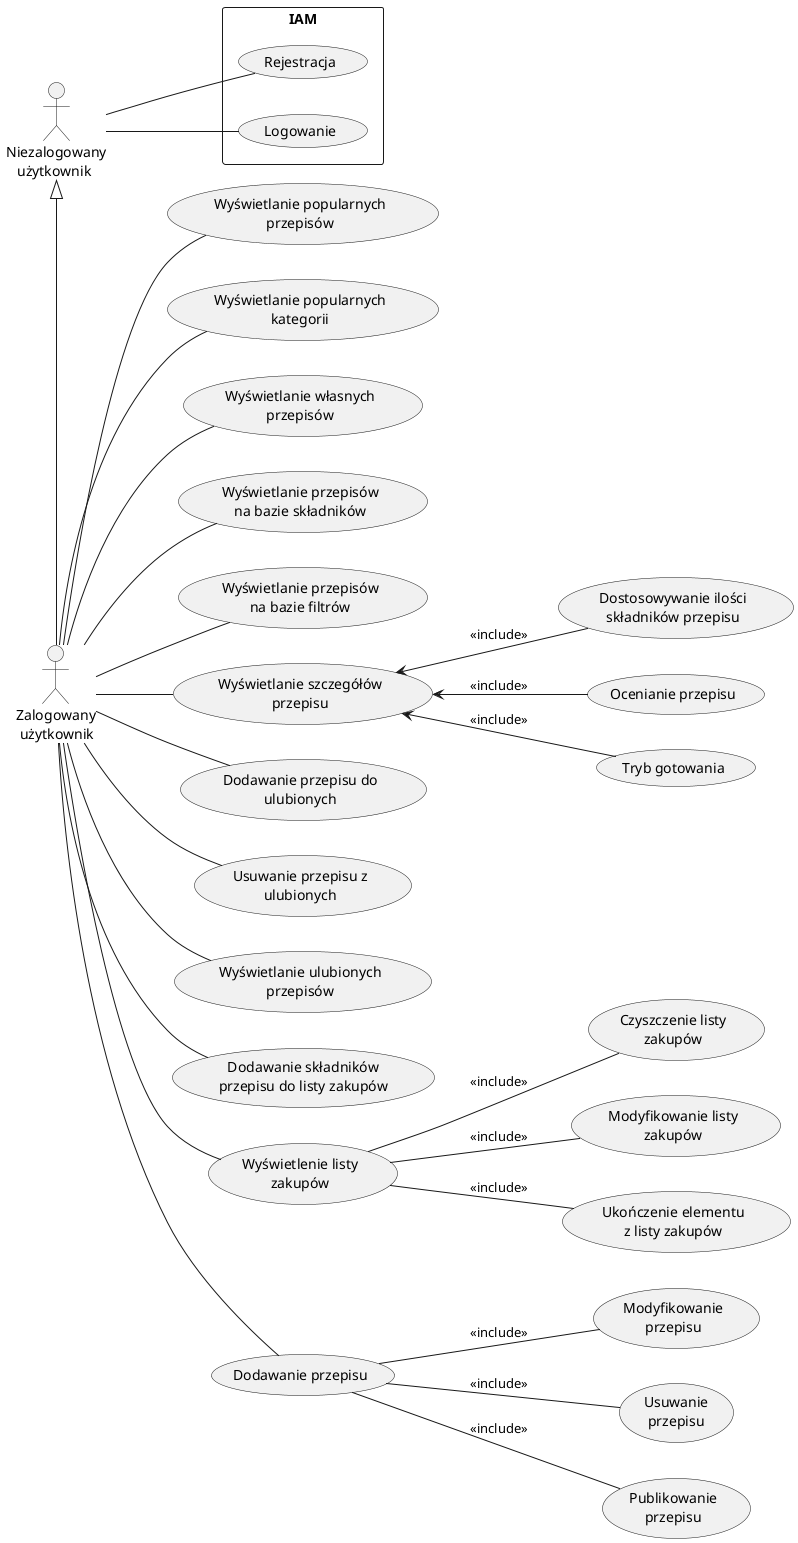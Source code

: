 @startuml
left to right direction

actor "Niezalogowany\n   użytkownik" as anonymous_user
actor "Zalogowany\n użytkownik" as logged_in_user

rectangle IAM {
    usecase "Rejestracja" as iam_register
    usecase "Logowanie" as iam_login
}

usecase "Wyświetlanie popularnych\nprzepisów" as home_popular_recipes
usecase "Wyświetlanie popularnych\nkategorii" as home_popular_categories
usecase "Wyświetlanie własnych\nprzepisów" as home_my_recipes

usecase "Wyświetlanie przepisów\nna bazie składników" as recipes_by_ingredients
usecase "Wyświetlanie przepisów\nna bazie filtrów" as recipes_by_filters

usecase "Wyświetlanie szczegółów\nprzepisu" as recipe_details
usecase "Dostosowywanie ilości\nskładników przepisu" as recipe_details_adjust_quantity
usecase "Ocenianie przepisu" as recipe_details_rate
usecase "Tryb gotowania" as recipe_details_cooking_mode

usecase "Dodawanie przepisu do\nulubionych" as add_recipe_to_favourite
usecase "Usuwanie przepisu z\nulubionych" as remove_recipe_from_favourite
usecase "Wyświetlanie ulubionych\nprzepisów" as favourite_recipes

usecase "Dodawanie składników\nprzepisu do listy zakupów" as add_recipe_ingredients_to_shopping_list
usecase "Wyświetlenie listy\nzakupów" as shopping_list
usecase "Czyszczenie listy\nzakupów" as shopping_list_clear
usecase "Modyfikowanie listy\nzakupów" as shopping_list_edit
usecase "Ukończenie elementu\nz listy zakupów" as shopping_list_complete

usecase "Dodawanie przepisu" as add_recipe
usecase "Modyfikowanie\nprzepisu" as edit_recipe
usecase "Usuwanie\nprzepisu" as delete_recipe
usecase "Publikowanie\nprzepisu" as publish_recipe

anonymous_user <|-right- logged_in_user

anonymous_user -- iam_register
anonymous_user -- iam_login

logged_in_user -- home_popular_recipes
logged_in_user -- home_popular_categories
logged_in_user -- home_my_recipes

logged_in_user -- recipes_by_ingredients
logged_in_user -- recipes_by_filters

logged_in_user -- recipe_details
recipe_details <-- recipe_details_adjust_quantity : <<include>>
recipe_details <-- recipe_details_rate : <<include>>
recipe_details <-- recipe_details_cooking_mode : <<include>>

logged_in_user -- add_recipe_to_favourite
logged_in_user -- remove_recipe_from_favourite
logged_in_user -- favourite_recipes

logged_in_user -- add_recipe_ingredients_to_shopping_list
logged_in_user -- shopping_list
shopping_list -- shopping_list_clear : <<include>>
shopping_list -- shopping_list_edit : <<include>>
shopping_list -- shopping_list_complete : <<include>>

logged_in_user -- add_recipe
add_recipe -- publish_recipe : <<include>>
add_recipe -- edit_recipe : <<include>>
add_recipe -- delete_recipe : <<include>>
@enduml

